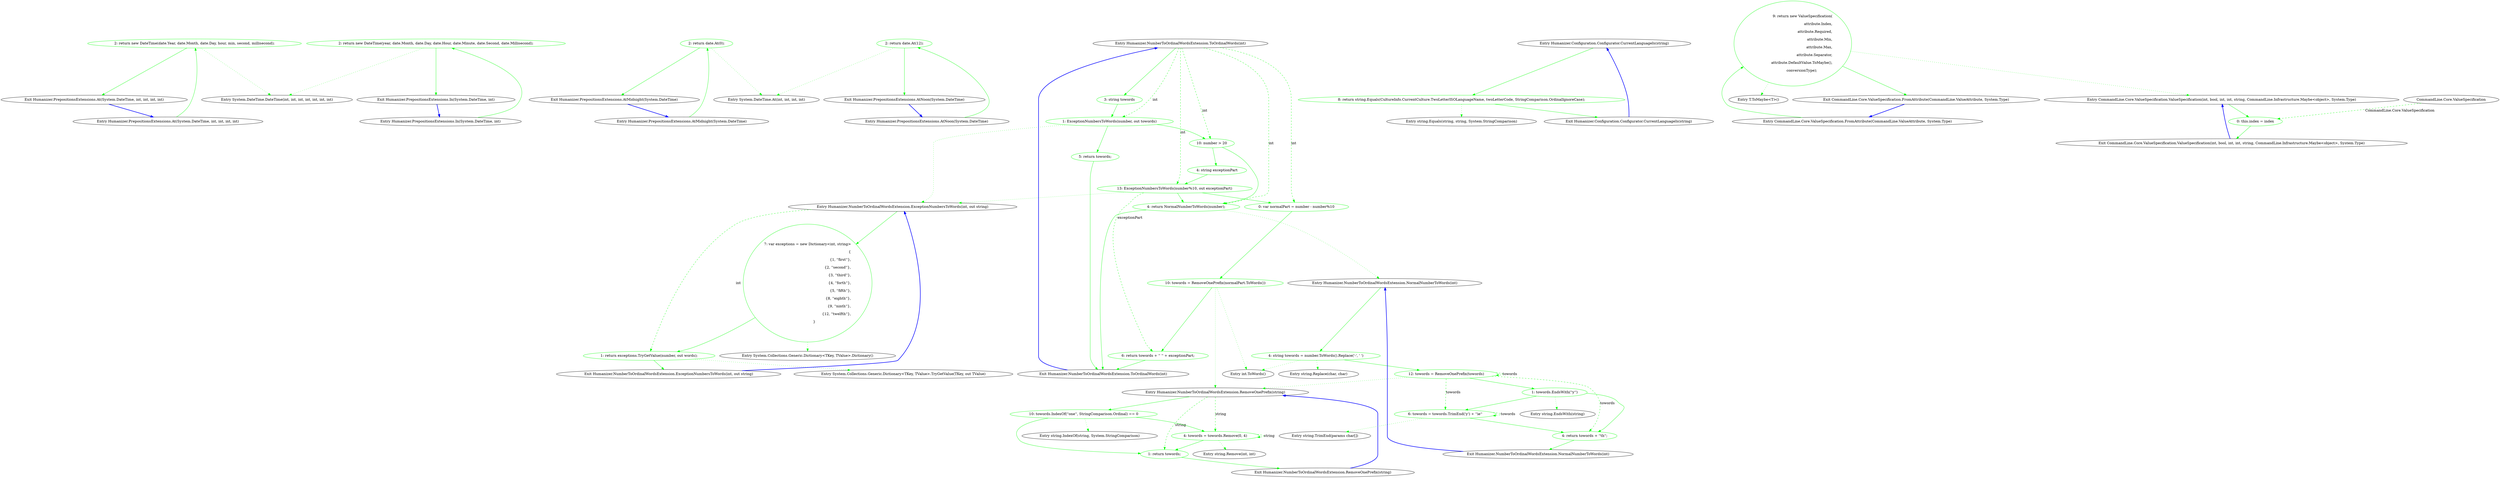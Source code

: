 digraph  {
d1 [cluster="Humanizer.PrepositionsExtensions.At(System.DateTime, int, int, int, int)", color=green, community=0, label="2: return new DateTime(date.Year, date.Month, date.Day, hour, min, second, millisecond);", span="7-7"];
d0 [cluster="Humanizer.PrepositionsExtensions.At(System.DateTime, int, int, int, int)", label="Entry Humanizer.PrepositionsExtensions.At(System.DateTime, int, int, int, int)", span="5-5"];
d2 [cluster="Humanizer.PrepositionsExtensions.At(System.DateTime, int, int, int, int)", label="Exit Humanizer.PrepositionsExtensions.At(System.DateTime, int, int, int, int)", span="5-5"];
d3 [cluster="System.DateTime.DateTime(int, int, int, int, int, int, int)", label="Entry System.DateTime.DateTime(int, int, int, int, int, int, int)", span="0-0"];
d5 [cluster="Humanizer.PrepositionsExtensions.AtMidnight(System.DateTime)", color=green, community=0, label="2: return date.At(0);", span="17-17"];
d4 [cluster="Humanizer.PrepositionsExtensions.AtMidnight(System.DateTime)", label="Entry Humanizer.PrepositionsExtensions.AtMidnight(System.DateTime)", span="15-15"];
d6 [cluster="Humanizer.PrepositionsExtensions.AtMidnight(System.DateTime)", label="Exit Humanizer.PrepositionsExtensions.AtMidnight(System.DateTime)", span="15-15"];
d7 [cluster="System.DateTime.At(int, int, int, int)", label="Entry System.DateTime.At(int, int, int, int)", span="5-5"];
d9 [cluster="Humanizer.PrepositionsExtensions.AtNoon(System.DateTime)", color=green, community=0, label="2: return date.At(12);", span="27-27"];
d8 [cluster="Humanizer.PrepositionsExtensions.AtNoon(System.DateTime)", label="Entry Humanizer.PrepositionsExtensions.AtNoon(System.DateTime)", span="25-25"];
d10 [cluster="Humanizer.PrepositionsExtensions.AtNoon(System.DateTime)", label="Exit Humanizer.PrepositionsExtensions.AtNoon(System.DateTime)", span="25-25"];
d12 [cluster="Humanizer.PrepositionsExtensions.In(System.DateTime, int)", color=green, community=0, label="2: return new DateTime(year, date.Month, date.Day, date.Hour, date.Minute, date.Second, date.Millisecond);", span="38-38"];
d11 [cluster="Humanizer.PrepositionsExtensions.In(System.DateTime, int)", label="Entry Humanizer.PrepositionsExtensions.In(System.DateTime, int)", span="36-36"];
d13 [cluster="Humanizer.PrepositionsExtensions.In(System.DateTime, int)", label="Exit Humanizer.PrepositionsExtensions.In(System.DateTime, int)", span="36-36"];
m2_0 [cluster="Humanizer.NumberToOrdinalWordsExtension.ToOrdinalWords(int)", file="CreatingMethods.cs", label="Entry Humanizer.NumberToOrdinalWordsExtension.ToOrdinalWords(int)", span="15-15"];
m2_1 [cluster="Humanizer.NumberToOrdinalWordsExtension.ToOrdinalWords(int)", color=green, community=0, file="CreatingMethods.cs", label="3: string towords", span="17-17"];
m2_2 [cluster="Humanizer.NumberToOrdinalWordsExtension.ToOrdinalWords(int)", color=green, community=0, file="CreatingMethods.cs", label="1: ExceptionNumbersToWords(number, out towords)", span="19-19"];
m2_3 [cluster="Humanizer.NumberToOrdinalWordsExtension.ToOrdinalWords(int)", color=green, community=0, file="CreatingMethods.cs", label="5: return towords;", span="20-20"];
m2_4 [cluster="Humanizer.NumberToOrdinalWordsExtension.ToOrdinalWords(int)", color=green, community=0, file="CreatingMethods.cs", label="10: number > 20", span="23-23"];
m2_5 [cluster="Humanizer.NumberToOrdinalWordsExtension.ToOrdinalWords(int)", color=green, community=0, file="CreatingMethods.cs", label="4: string exceptionPart", span="25-25"];
m2_10 [cluster="Humanizer.NumberToOrdinalWordsExtension.ToOrdinalWords(int)", color=green, community=0, file="CreatingMethods.cs", label="4: return NormalNumberToWords(number);", span="34-34"];
m2_6 [cluster="Humanizer.NumberToOrdinalWordsExtension.ToOrdinalWords(int)", color=green, community=0, file="CreatingMethods.cs", label="13: ExceptionNumbersToWords(number%10, out exceptionPart)", span="26-26"];
m2_7 [cluster="Humanizer.NumberToOrdinalWordsExtension.ToOrdinalWords(int)", color=green, community=0, file="CreatingMethods.cs", label="0: var normalPart = number - number%10", span="28-28"];
m2_9 [cluster="Humanizer.NumberToOrdinalWordsExtension.ToOrdinalWords(int)", color=green, community=0, file="CreatingMethods.cs", label="6: return towords + '' '' + exceptionPart;", span="30-30"];
m2_8 [cluster="Humanizer.NumberToOrdinalWordsExtension.ToOrdinalWords(int)", color=green, community=0, file="CreatingMethods.cs", label="10: towords = RemoveOnePrefix(normalPart.ToWords())", span="29-29"];
m2_11 [cluster="Humanizer.NumberToOrdinalWordsExtension.ToOrdinalWords(int)", file="CreatingMethods.cs", label="Exit Humanizer.NumberToOrdinalWordsExtension.ToOrdinalWords(int)", span="15-15"];
m2_34 [cluster="System.Collections.Generic.Dictionary<TKey, TValue>.Dictionary()", file="CreatingMethods.cs", label="Entry System.Collections.Generic.Dictionary<TKey, TValue>.Dictionary()", span="0-0"];
m2_22 [cluster="string.Replace(char, char)", file="CreatingMethods.cs", label="Entry string.Replace(char, char)", span="0-0"];
m2_35 [cluster="System.Collections.Generic.Dictionary<TKey, TValue>.TryGetValue(TKey, out TValue)", file="CreatingMethods.cs", label="Entry System.Collections.Generic.Dictionary<TKey, TValue>.TryGetValue(TKey, out TValue)", span="0-0"];
m2_23 [cluster="string.EndsWith(string)", file="CreatingMethods.cs", label="Entry string.EndsWith(string)", span="0-0"];
m2_12 [cluster="Humanizer.NumberToOrdinalWordsExtension.ExceptionNumbersToWords(int, out string)", file="CreatingMethods.cs", label="Entry Humanizer.NumberToOrdinalWordsExtension.ExceptionNumbersToWords(int, out string)", span="58-58"];
m2_31 [cluster="Humanizer.NumberToOrdinalWordsExtension.ExceptionNumbersToWords(int, out string)", color=green, community=0, file="CreatingMethods.cs", label="7: var exceptions = new Dictionary<int, string>\r\n            {\r\n                {1, ''first''},\r\n                {2, ''second''},\r\n                {3, ''third''},\r\n                {4, ''forth''},\r\n                {5, ''fifth''},\r\n                {8, ''eighth''},\r\n                {9, ''ninth''},\r\n                {12, ''twelfth''},\r\n            }", span="60-70"];
m2_32 [cluster="Humanizer.NumberToOrdinalWordsExtension.ExceptionNumbersToWords(int, out string)", color=green, community=0, file="CreatingMethods.cs", label="1: return exceptions.TryGetValue(number, out words);", span="72-72"];
m2_33 [cluster="Humanizer.NumberToOrdinalWordsExtension.ExceptionNumbersToWords(int, out string)", file="CreatingMethods.cs", label="Exit Humanizer.NumberToOrdinalWordsExtension.ExceptionNumbersToWords(int, out string)", span="58-58"];
m2_13 [cluster="int.ToWords()", file="CreatingMethods.cs", label="Entry int.ToWords()", span="16-16"];
m2_30 [cluster="string.Remove(int, int)", file="CreatingMethods.cs", label="Entry string.Remove(int, int)", span="0-0"];
m2_24 [cluster="string.TrimEnd(params char[])", file="CreatingMethods.cs", label="Entry string.TrimEnd(params char[])", span="0-0"];
m2_14 [cluster="Humanizer.NumberToOrdinalWordsExtension.RemoveOnePrefix(string)", file="CreatingMethods.cs", label="Entry Humanizer.NumberToOrdinalWordsExtension.RemoveOnePrefix(string)", span="49-49"];
m2_25 [cluster="Humanizer.NumberToOrdinalWordsExtension.RemoveOnePrefix(string)", color=green, community=0, file="CreatingMethods.cs", label="10: towords.IndexOf(''one'', StringComparison.Ordinal) == 0", span="52-52"];
m2_26 [cluster="Humanizer.NumberToOrdinalWordsExtension.RemoveOnePrefix(string)", color=green, community=0, file="CreatingMethods.cs", label="4: towords = towords.Remove(0, 4)", span="53-53"];
m2_27 [cluster="Humanizer.NumberToOrdinalWordsExtension.RemoveOnePrefix(string)", color=green, community=0, file="CreatingMethods.cs", label="1: return towords;", span="55-55"];
m2_28 [cluster="Humanizer.NumberToOrdinalWordsExtension.RemoveOnePrefix(string)", file="CreatingMethods.cs", label="Exit Humanizer.NumberToOrdinalWordsExtension.RemoveOnePrefix(string)", span="49-49"];
m2_15 [cluster="Humanizer.NumberToOrdinalWordsExtension.NormalNumberToWords(int)", file="CreatingMethods.cs", label="Entry Humanizer.NumberToOrdinalWordsExtension.NormalNumberToWords(int)", span="37-37"];
m2_16 [cluster="Humanizer.NumberToOrdinalWordsExtension.NormalNumberToWords(int)", color=green, community=0, file="CreatingMethods.cs", label="4: string towords = number.ToWords().Replace('-', ' ')", span="39-39"];
m2_17 [cluster="Humanizer.NumberToOrdinalWordsExtension.NormalNumberToWords(int)", color=green, community=0, file="CreatingMethods.cs", label="12: towords = RemoveOnePrefix(towords)", span="41-41"];
m2_18 [cluster="Humanizer.NumberToOrdinalWordsExtension.NormalNumberToWords(int)", color=green, community=0, file="CreatingMethods.cs", label="1: towords.EndsWith(''y'')", span="43-43"];
m2_19 [cluster="Humanizer.NumberToOrdinalWordsExtension.NormalNumberToWords(int)", color=green, community=0, file="CreatingMethods.cs", label="6: towords = towords.TrimEnd('y') + ''ie''", span="44-44"];
m2_20 [cluster="Humanizer.NumberToOrdinalWordsExtension.NormalNumberToWords(int)", color=green, community=0, file="CreatingMethods.cs", label="4: return towords + ''th'';", span="46-46"];
m2_21 [cluster="Humanizer.NumberToOrdinalWordsExtension.NormalNumberToWords(int)", file="CreatingMethods.cs", label="Exit Humanizer.NumberToOrdinalWordsExtension.NormalNumberToWords(int)", span="37-37"];
m2_29 [cluster="string.IndexOf(string, System.StringComparison)", file="CreatingMethods.cs", label="Entry string.IndexOf(string, System.StringComparison)", span="0-0"];
m3_0 [cluster="Humanizer.Configuration.Configurator.CurrentLanguageIs(string)", file="DateHumanizeExtensions.cs", label="Entry Humanizer.Configuration.Configurator.CurrentLanguageIs(string)", span="33-33"];
m3_1 [cluster="Humanizer.Configuration.Configurator.CurrentLanguageIs(string)", color=green, community=0, file="DateHumanizeExtensions.cs", label="8: return string.Equals(CultureInfo.CurrentCulture.TwoLetterISOLanguageName, twoLetterCode, StringComparison.OrdinalIgnoreCase);", span="35-35"];
m3_2 [cluster="Humanizer.Configuration.Configurator.CurrentLanguageIs(string)", file="DateHumanizeExtensions.cs", label="Exit Humanizer.Configuration.Configurator.CurrentLanguageIs(string)", span="33-33"];
m3_3 [cluster="string.Equals(string, string, System.StringComparison)", file="DateHumanizeExtensions.cs", label="Entry string.Equals(string, string, System.StringComparison)", span="0-0"];
m4_6 [cluster="T.ToMaybe<T>()", file="DateHumanizeTests.cs", label="Entry T.ToMaybe<T>()", span="82-82"];
m4_0 [cluster="CommandLine.Core.ValueSpecification.ValueSpecification(int, bool, int, int, string, CommandLine.Infrastructure.Maybe<object>, System.Type)", file="DateHumanizeTests.cs", label="Entry CommandLine.Core.ValueSpecification.ValueSpecification(int, bool, int, int, string, CommandLine.Infrastructure.Maybe<object>, System.Type)", span="11-11"];
m4_1 [cluster="CommandLine.Core.ValueSpecification.ValueSpecification(int, bool, int, int, string, CommandLine.Infrastructure.Maybe<object>, System.Type)", color=green, community=0, file="DateHumanizeTests.cs", label="0: this.index = index", span="14-14"];
m4_2 [cluster="CommandLine.Core.ValueSpecification.ValueSpecification(int, bool, int, int, string, CommandLine.Infrastructure.Maybe<object>, System.Type)", file="DateHumanizeTests.cs", label="Exit CommandLine.Core.ValueSpecification.ValueSpecification(int, bool, int, int, string, CommandLine.Infrastructure.Maybe<object>, System.Type)", span="11-11"];
m4_3 [cluster="CommandLine.Core.ValueSpecification.FromAttribute(CommandLine.ValueAttribute, System.Type)", file="DateHumanizeTests.cs", label="Entry CommandLine.Core.ValueSpecification.FromAttribute(CommandLine.ValueAttribute, System.Type)", span="17-17"];
m4_4 [cluster="CommandLine.Core.ValueSpecification.FromAttribute(CommandLine.ValueAttribute, System.Type)", color=green, community=0, file="DateHumanizeTests.cs", label="9: return new ValueSpecification(\r\n                attribute.Index,\r\n                attribute.Required,\r\n                attribute.Min,\r\n                attribute.Max,\r\n                attribute.Separator,\r\n                attribute.DefaultValue.ToMaybe(),\r\n                conversionType);", span="19-26"];
m4_5 [cluster="CommandLine.Core.ValueSpecification.FromAttribute(CommandLine.ValueAttribute, System.Type)", file="DateHumanizeTests.cs", label="Exit CommandLine.Core.ValueSpecification.FromAttribute(CommandLine.ValueAttribute, System.Type)", span="17-17"];
m4_7 [file="DateHumanizeTests.cs", label="CommandLine.Core.ValueSpecification", span=""];
d1 -> d2  [color=green, key=0, style=solid];
d1 -> d3  [color=green, key=2, style=dotted];
d0 -> d1  [color=green, key=0, style=solid];
d2 -> d0  [color=blue, key=0, style=bold];
d5 -> d6  [color=green, key=0, style=solid];
d5 -> d7  [color=green, key=2, style=dotted];
d4 -> d5  [color=green, key=0, style=solid];
d6 -> d4  [color=blue, key=0, style=bold];
d9 -> d10  [color=green, key=0, style=solid];
d9 -> d7  [color=green, key=2, style=dotted];
d8 -> d9  [color=green, key=0, style=solid];
d10 -> d8  [color=blue, key=0, style=bold];
d12 -> d13  [color=green, key=0, style=solid];
d12 -> d3  [color=green, key=2, style=dotted];
d11 -> d12  [color=green, key=0, style=solid];
d13 -> d11  [color=blue, key=0, style=bold];
m2_0 -> m2_1  [color=green, key=0, style=solid];
m2_0 -> m2_2  [color=green, key=1, label=int, style=dashed];
m2_0 -> m2_4  [color=green, key=1, label=int, style=dashed];
m2_0 -> m2_6  [color=green, key=1, label=int, style=dashed];
m2_0 -> m2_7  [color=green, key=1, label=int, style=dashed];
m2_0 -> m2_10  [color=green, key=1, label=int, style=dashed];
m2_1 -> m2_2  [color=green, key=0, style=solid];
m2_2 -> m2_3  [color=green, key=0, style=solid];
m2_2 -> m2_4  [color=green, key=0, style=solid];
m2_2 -> m2_12  [color=green, key=2, style=dotted];
m2_3 -> m2_11  [color=green, key=0, style=solid];
m2_4 -> m2_5  [color=green, key=0, style=solid];
m2_4 -> m2_10  [color=green, key=0, style=solid];
m2_5 -> m2_6  [color=green, key=0, style=solid];
m2_10 -> m2_11  [color=green, key=0, style=solid];
m2_10 -> m2_15  [color=green, key=2, style=dotted];
m2_6 -> m2_7  [color=green, key=0, style=solid];
m2_6 -> m2_10  [color=green, key=0, style=solid];
m2_6 -> m2_12  [color=green, key=2, style=dotted];
m2_6 -> m2_9  [color=green, key=1, label=exceptionPart, style=dashed];
m2_7 -> m2_8  [color=green, key=0, style=solid];
m2_9 -> m2_11  [color=green, key=0, style=solid];
m2_8 -> m2_9  [color=green, key=0, style=solid];
m2_8 -> m2_13  [color=green, key=2, style=dotted];
m2_8 -> m2_14  [color=green, key=2, style=dotted];
m2_11 -> m2_0  [color=blue, key=0, style=bold];
m2_12 -> m2_31  [color=green, key=0, style=solid];
m2_12 -> m2_32  [color=green, key=1, label=int, style=dashed];
m2_31 -> m2_32  [color=green, key=0, style=solid];
m2_31 -> m2_34  [color=green, key=2, style=dotted];
m2_32 -> m2_33  [color=green, key=0, style=solid];
m2_32 -> m2_35  [color=green, key=2, style=dotted];
m2_33 -> m2_12  [color=blue, key=0, style=bold];
m2_14 -> m2_25  [color=green, key=0, style=solid];
m2_14 -> m2_26  [color=green, key=1, label=string, style=dashed];
m2_14 -> m2_27  [color=green, key=1, label=string, style=dashed];
m2_25 -> m2_26  [color=green, key=0, style=solid];
m2_25 -> m2_27  [color=green, key=0, style=solid];
m2_25 -> m2_29  [color=green, key=2, style=dotted];
m2_26 -> m2_26  [color=green, key=1, label=string, style=dashed];
m2_26 -> m2_27  [color=green, key=0, style=solid];
m2_26 -> m2_30  [color=green, key=2, style=dotted];
m2_27 -> m2_28  [color=green, key=0, style=solid];
m2_28 -> m2_14  [color=blue, key=0, style=bold];
m2_15 -> m2_16  [color=green, key=0, style=solid];
m2_16 -> m2_17  [color=green, key=0, style=solid];
m2_16 -> m2_13  [color=green, key=2, style=dotted];
m2_16 -> m2_22  [color=green, key=2, style=dotted];
m2_17 -> m2_17  [color=green, key=1, label=towords, style=dashed];
m2_17 -> m2_18  [color=green, key=0, style=solid];
m2_17 -> m2_14  [color=green, key=2, style=dotted];
m2_17 -> m2_19  [color=green, key=1, label=towords, style=dashed];
m2_17 -> m2_20  [color=green, key=1, label=towords, style=dashed];
m2_18 -> m2_19  [color=green, key=0, style=solid];
m2_18 -> m2_20  [color=green, key=0, style=solid];
m2_18 -> m2_23  [color=green, key=2, style=dotted];
m2_19 -> m2_19  [color=green, key=1, label=towords, style=dashed];
m2_19 -> m2_20  [color=green, key=0, style=solid];
m2_19 -> m2_24  [color=green, key=2, style=dotted];
m2_20 -> m2_21  [color=green, key=0, style=solid];
m2_21 -> m2_15  [color=blue, key=0, style=bold];
m3_0 -> m3_1  [color=green, key=0, style=solid];
m3_1 -> m3_2  [color=green, key=0, style=solid];
m3_1 -> m3_3  [color=green, key=2, style=dotted];
m3_2 -> m3_0  [color=blue, key=0, style=bold];
m4_0 -> m4_1  [color=green, key=0, style=solid];
m4_1 -> m4_2  [color=green, key=0, style=solid];
m4_2 -> m4_0  [color=blue, key=0, style=bold];
m4_3 -> m4_4  [color=green, key=0, style=solid];
m4_4 -> m4_5  [color=green, key=0, style=solid];
m4_4 -> m4_0  [color=green, key=2, style=dotted];
m4_4 -> m4_6  [color=green, key=2, style=dotted];
m4_5 -> m4_3  [color=blue, key=0, style=bold];
m4_7 -> m4_1  [color=green, key=1, label="CommandLine.Core.ValueSpecification", style=dashed];
}
